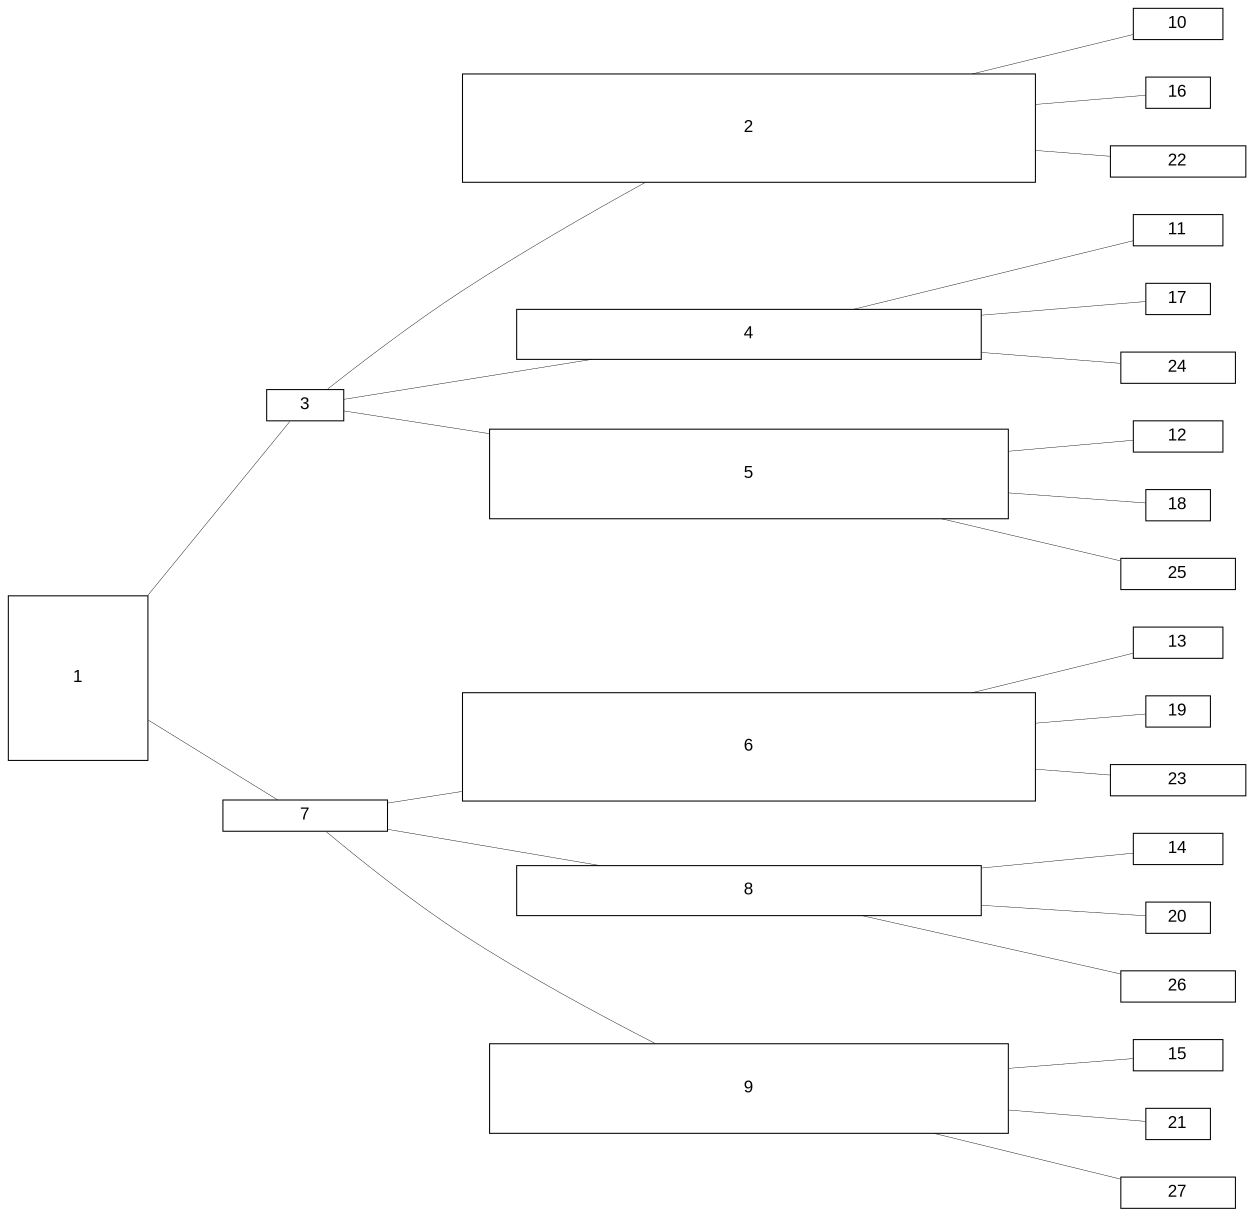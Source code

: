 graph graph0 {

    fontsize=8; 
    fontname="Arial";
    splines=true; 
    sep=1;
    overlap=false;


    rankdir=LR;


{ 
    node [shape=rect,fontname="Arial",fontsize=8,margin=0,penwidth=0.5,fillcolor=none];

    1 [fixedsize=true,id="el1",width=0.935,height=1.096];
    2 [fixedsize=true,id="el2",width=3.819,height=0.722];
    3 [fixedsize=true,id="el3",width=0.515,height=0.207];
    4 [fixedsize=true,id="el4",width=3.093,height=0.339];
    5 [fixedsize=true,id="el5",width=3.465,height=0.594];
    6 [fixedsize=true,id="el6",width=3.819,height=0.722];
    7 [fixedsize=true,id="el7",width=1.100,height=0.207];
    8 [fixedsize=true,id="el8",width=3.093,height=0.339];
    9 [fixedsize=true,id="el9",width=3.465,height=0.594];
    10 [fixedsize=true,id="el10",width=0.592,height=0.207];
    11 [fixedsize=true,id="el11",width=0.592,height=0.207];
    12 [fixedsize=true,id="el12",width=0.592,height=0.207];
    13 [fixedsize=true,id="el13",width=0.592,height=0.207];
    14 [fixedsize=true,id="el14",width=0.592,height=0.207];
    15 [fixedsize=true,id="el15",width=0.592,height=0.207];
    16 [fixedsize=true,id="el16",width=0.431,height=0.207];
    17 [fixedsize=true,id="el17",width=0.431,height=0.207];
    18 [fixedsize=true,id="el18",width=0.431,height=0.207];
    19 [fixedsize=true,id="el19",width=0.431,height=0.207];
    20 [fixedsize=true,id="el20",width=0.431,height=0.207];
    21 [fixedsize=true,id="el21",width=0.431,height=0.207];
    22 [fixedsize=true,id="el22",width=0.899,height=0.207];
    23 [fixedsize=true,id="el23",width=0.899,height=0.207];
    24 [fixedsize=true,id="el24",width=0.759,height=0.207];
    25 [fixedsize=true,id="el25",width=0.759,height=0.207];
    26 [fixedsize=true,id="el26",width=0.759,height=0.207];
    27 [fixedsize=true,id="el27",width=0.759,height=0.207];
}
edge [penwidth=0.2];
3 -- 2 [id="edge3_2",dir="none"];
3 -- 4 [id="edge3_4",dir="none"];
3 -- 5 [id="edge3_5",dir="none"];
7 -- 6 [id="edge7_6",dir="none"];
7 -- 8 [id="edge7_8",dir="none"];
7 -- 9 [id="edge7_9",dir="none"];
2 -- 10 [id="edge2_10",dir="none"];
4 -- 11 [id="edge4_11",dir="none"];
5 -- 12 [id="edge5_12",dir="none"];
6 -- 13 [id="edge6_13",dir="none"];
8 -- 14 [id="edge8_14",dir="none"];
9 -- 15 [id="edge9_15",dir="none"];
2 -- 16 [id="edge2_16",dir="none"];
4 -- 17 [id="edge4_17",dir="none"];
5 -- 18 [id="edge5_18",dir="none"];
6 -- 19 [id="edge6_19",dir="none"];
8 -- 20 [id="edge8_20",dir="none"];
9 -- 21 [id="edge9_21",dir="none"];
2 -- 22 [id="edge2_22",dir="none"];
6 -- 23 [id="edge6_23",dir="none"];
4 -- 24 [id="edge4_24",dir="none"];
5 -- 25 [id="edge5_25",dir="none"];
8 -- 26 [id="edge8_26",dir="none"];
9 -- 27 [id="edge9_27",dir="none"];
1 -- 3 [id="edge1_3",dir="none"];
1 -- 7 [id="edge1_7",dir="none"];
}
